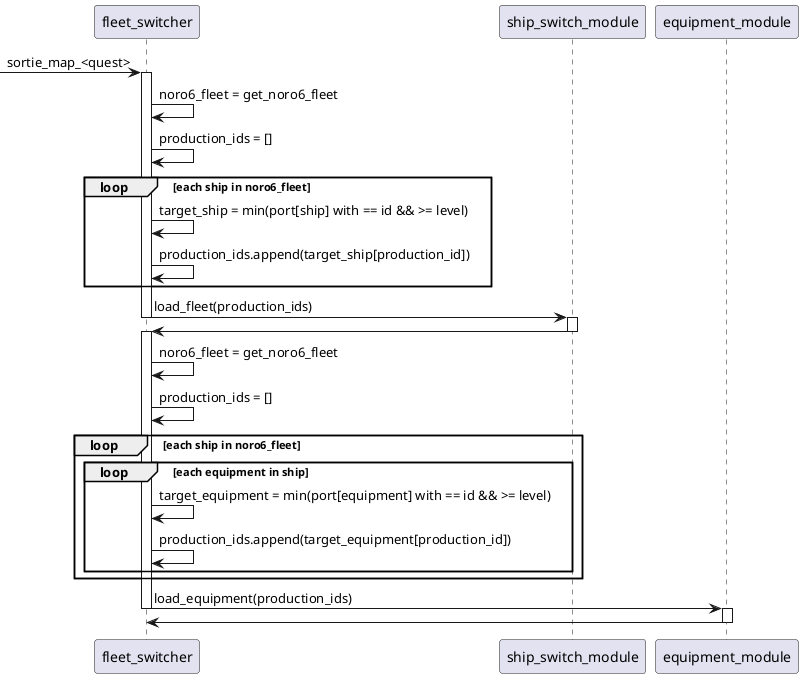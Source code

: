 @startuml noro6

-> fleet_switcher: sortie_map_<quest>
activate fleet_switcher

fleet_switcher -> fleet_switcher: noro6_fleet = get_noro6_fleet

fleet_switcher -> fleet_switcher: production_ids = []
loop each ship in noro6_fleet
    fleet_switcher -> fleet_switcher: target_ship = min(port[ship] with == id && >= level) 
    fleet_switcher -> fleet_switcher: production_ids.append(target_ship[production_id])
end

fleet_switcher -> ship_switch_module: load_fleet(production_ids)


deactivate fleet_switcher
activate ship_switch_module
ship_switch_module -> fleet_switcher 
deactivate ship_switch_module

activate fleet_switcher
fleet_switcher -> fleet_switcher: noro6_fleet = get_noro6_fleet
fleet_switcher -> fleet_switcher: production_ids = []
loop each ship in noro6_fleet
    loop each equipment in ship
        fleet_switcher -> fleet_switcher: target_equipment = min(port[equipment] with == id && >= level)
        fleet_switcher -> fleet_switcher: production_ids.append(target_equipment[production_id])
    end
end
fleet_switcher -> equipment_module: load_equipment(production_ids)
deactivate fleet_switcher
activate equipment_module
equipment_module -> fleet_switcher 
deactivate equipment_module

@enduml


